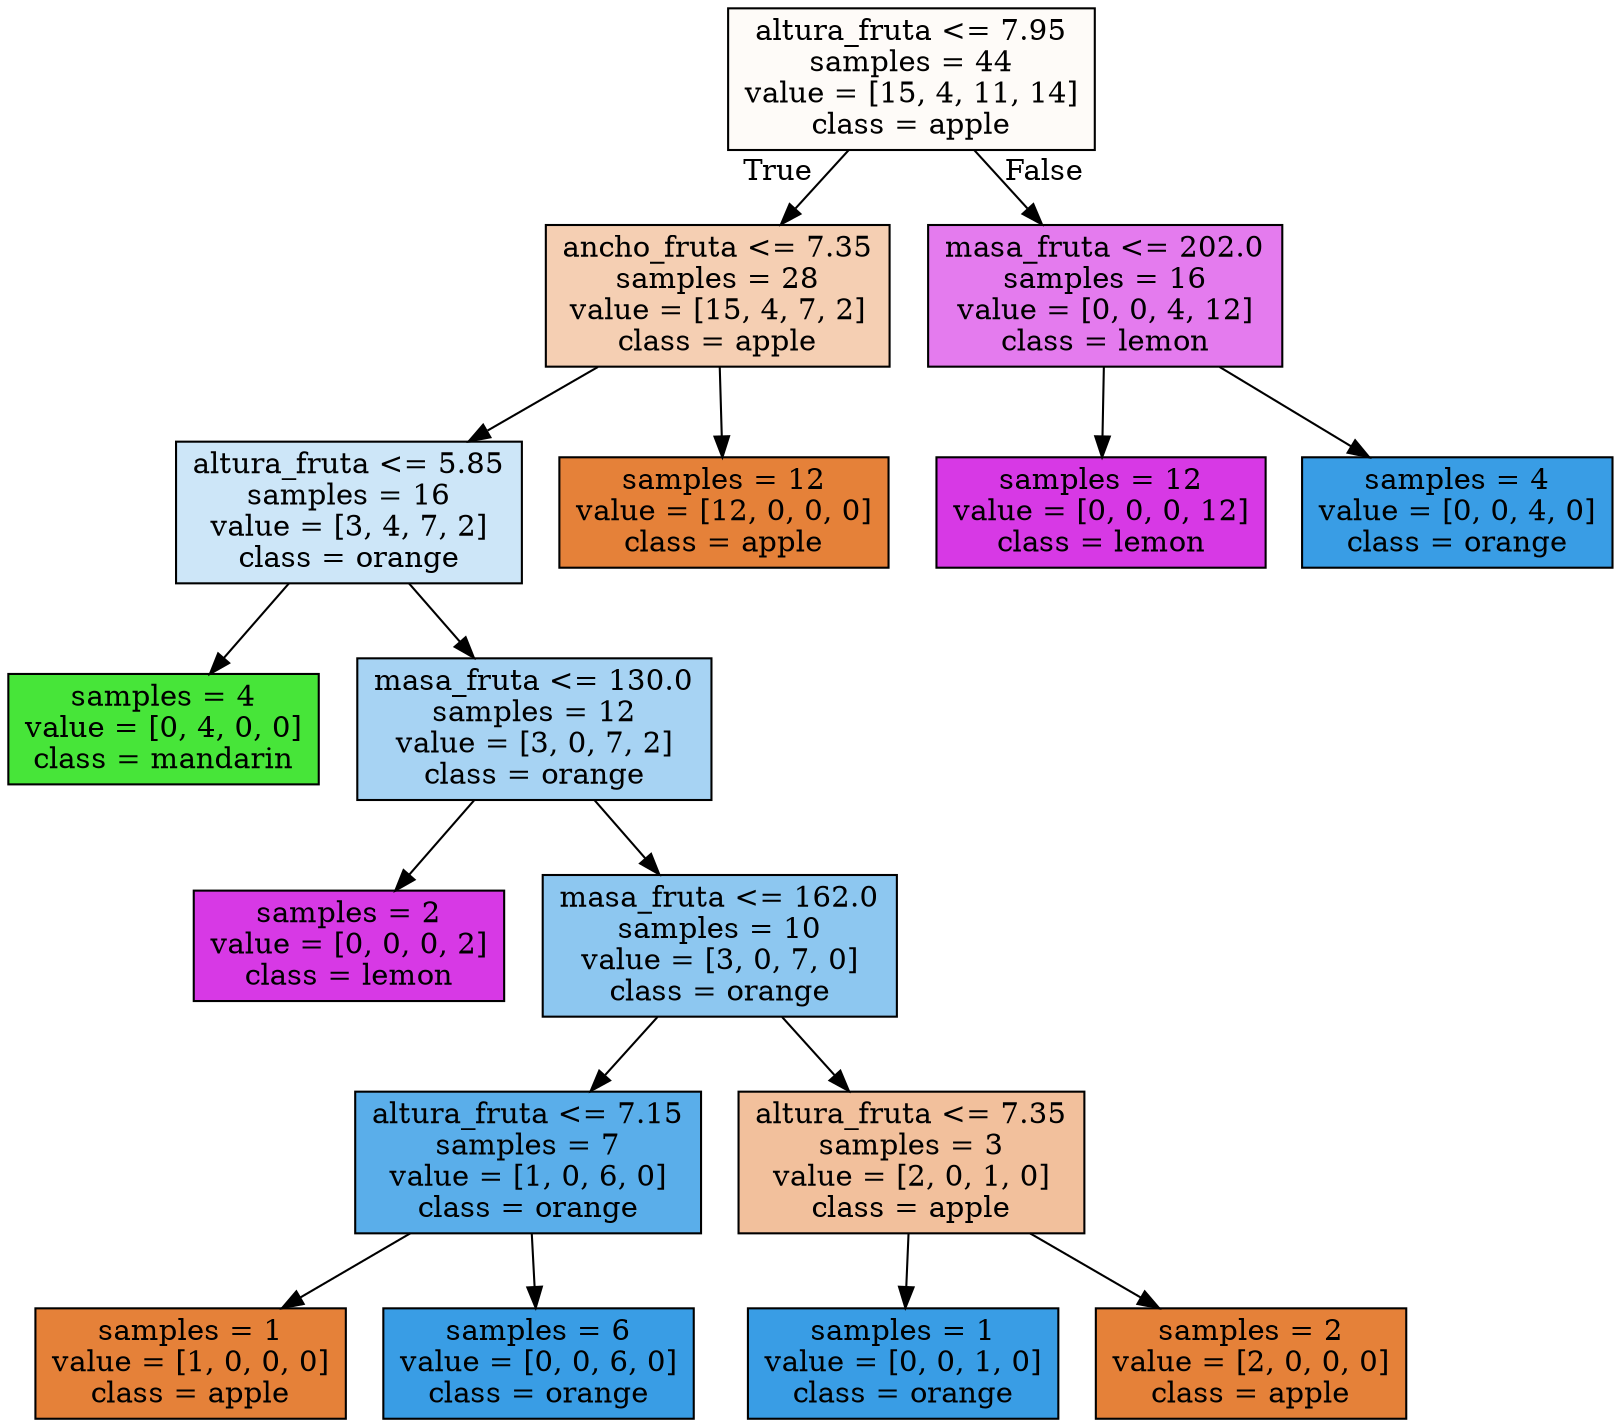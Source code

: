 digraph Tree {
node [shape=box, style="filled", color="black"] ;
0 [label="altura_fruta <= 7.95\nsamples = 44\nvalue = [15, 4, 11, 14]\nclass = apple", fillcolor="#e5813908"] ;
1 [label="ancho_fruta <= 7.35\nsamples = 28\nvalue = [15, 4, 7, 2]\nclass = apple", fillcolor="#e5813961"] ;
0 -> 1 [labeldistance=2.5, labelangle=45, headlabel="True"] ;
2 [label="altura_fruta <= 5.85\nsamples = 16\nvalue = [3, 4, 7, 2]\nclass = orange", fillcolor="#399de540"] ;
1 -> 2 ;
3 [label="samples = 4\nvalue = [0, 4, 0, 0]\nclass = mandarin", fillcolor="#47e539ff"] ;
2 -> 3 ;
4 [label="masa_fruta <= 130.0\nsamples = 12\nvalue = [3, 0, 7, 2]\nclass = orange", fillcolor="#399de571"] ;
2 -> 4 ;
5 [label="samples = 2\nvalue = [0, 0, 0, 2]\nclass = lemon", fillcolor="#d739e5ff"] ;
4 -> 5 ;
6 [label="masa_fruta <= 162.0\nsamples = 10\nvalue = [3, 0, 7, 0]\nclass = orange", fillcolor="#399de592"] ;
4 -> 6 ;
7 [label="altura_fruta <= 7.15\nsamples = 7\nvalue = [1, 0, 6, 0]\nclass = orange", fillcolor="#399de5d4"] ;
6 -> 7 ;
8 [label="samples = 1\nvalue = [1, 0, 0, 0]\nclass = apple", fillcolor="#e58139ff"] ;
7 -> 8 ;
9 [label="samples = 6\nvalue = [0, 0, 6, 0]\nclass = orange", fillcolor="#399de5ff"] ;
7 -> 9 ;
10 [label="altura_fruta <= 7.35\nsamples = 3\nvalue = [2, 0, 1, 0]\nclass = apple", fillcolor="#e581397f"] ;
6 -> 10 ;
11 [label="samples = 1\nvalue = [0, 0, 1, 0]\nclass = orange", fillcolor="#399de5ff"] ;
10 -> 11 ;
12 [label="samples = 2\nvalue = [2, 0, 0, 0]\nclass = apple", fillcolor="#e58139ff"] ;
10 -> 12 ;
13 [label="samples = 12\nvalue = [12, 0, 0, 0]\nclass = apple", fillcolor="#e58139ff"] ;
1 -> 13 ;
14 [label="masa_fruta <= 202.0\nsamples = 16\nvalue = [0, 0, 4, 12]\nclass = lemon", fillcolor="#d739e5aa"] ;
0 -> 14 [labeldistance=2.5, labelangle=-45, headlabel="False"] ;
15 [label="samples = 12\nvalue = [0, 0, 0, 12]\nclass = lemon", fillcolor="#d739e5ff"] ;
14 -> 15 ;
16 [label="samples = 4\nvalue = [0, 0, 4, 0]\nclass = orange", fillcolor="#399de5ff"] ;
14 -> 16 ;
}